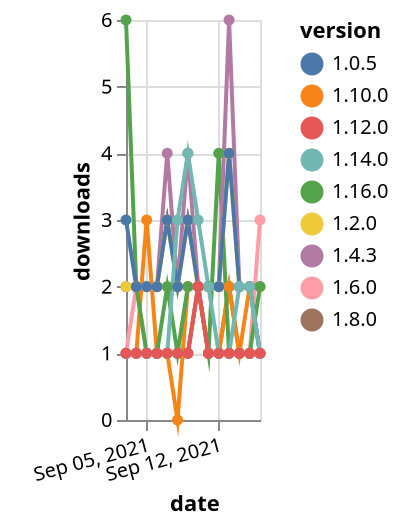 {"$schema": "https://vega.github.io/schema/vega-lite/v5.json", "description": "A simple bar chart with embedded data.", "data": {"values": [{"date": "2021-09-03", "total": 348, "delta": 1, "version": "1.6.0"}, {"date": "2021-09-04", "total": 350, "delta": 2, "version": "1.6.0"}, {"date": "2021-09-05", "total": 351, "delta": 1, "version": "1.6.0"}, {"date": "2021-09-06", "total": 352, "delta": 1, "version": "1.6.0"}, {"date": "2021-09-07", "total": 353, "delta": 1, "version": "1.6.0"}, {"date": "2021-09-08", "total": 354, "delta": 1, "version": "1.6.0"}, {"date": "2021-09-09", "total": 355, "delta": 1, "version": "1.6.0"}, {"date": "2021-09-10", "total": 357, "delta": 2, "version": "1.6.0"}, {"date": "2021-09-11", "total": 358, "delta": 1, "version": "1.6.0"}, {"date": "2021-09-12", "total": 359, "delta": 1, "version": "1.6.0"}, {"date": "2021-09-13", "total": 360, "delta": 1, "version": "1.6.0"}, {"date": "2021-09-14", "total": 361, "delta": 1, "version": "1.6.0"}, {"date": "2021-09-15", "total": 362, "delta": 1, "version": "1.6.0"}, {"date": "2021-09-16", "total": 365, "delta": 3, "version": "1.6.0"}, {"date": "2021-09-03", "total": 218, "delta": 1, "version": "1.8.0"}, {"date": "2021-09-04", "total": 219, "delta": 1, "version": "1.8.0"}, {"date": "2021-09-05", "total": 220, "delta": 1, "version": "1.8.0"}, {"date": "2021-09-06", "total": 221, "delta": 1, "version": "1.8.0"}, {"date": "2021-09-07", "total": 222, "delta": 1, "version": "1.8.0"}, {"date": "2021-09-08", "total": 223, "delta": 1, "version": "1.8.0"}, {"date": "2021-09-09", "total": 224, "delta": 1, "version": "1.8.0"}, {"date": "2021-09-10", "total": 226, "delta": 2, "version": "1.8.0"}, {"date": "2021-09-11", "total": 227, "delta": 1, "version": "1.8.0"}, {"date": "2021-09-12", "total": 228, "delta": 1, "version": "1.8.0"}, {"date": "2021-09-13", "total": 230, "delta": 2, "version": "1.8.0"}, {"date": "2021-09-14", "total": 231, "delta": 1, "version": "1.8.0"}, {"date": "2021-09-15", "total": 232, "delta": 1, "version": "1.8.0"}, {"date": "2021-09-16", "total": 233, "delta": 1, "version": "1.8.0"}, {"date": "2021-09-03", "total": 273, "delta": 1, "version": "1.10.0"}, {"date": "2021-09-04", "total": 274, "delta": 1, "version": "1.10.0"}, {"date": "2021-09-05", "total": 277, "delta": 3, "version": "1.10.0"}, {"date": "2021-09-06", "total": 278, "delta": 1, "version": "1.10.0"}, {"date": "2021-09-07", "total": 279, "delta": 1, "version": "1.10.0"}, {"date": "2021-09-08", "total": 279, "delta": 0, "version": "1.10.0"}, {"date": "2021-09-09", "total": 281, "delta": 2, "version": "1.10.0"}, {"date": "2021-09-10", "total": 283, "delta": 2, "version": "1.10.0"}, {"date": "2021-09-11", "total": 284, "delta": 1, "version": "1.10.0"}, {"date": "2021-09-12", "total": 285, "delta": 1, "version": "1.10.0"}, {"date": "2021-09-13", "total": 287, "delta": 2, "version": "1.10.0"}, {"date": "2021-09-14", "total": 288, "delta": 1, "version": "1.10.0"}, {"date": "2021-09-15", "total": 290, "delta": 2, "version": "1.10.0"}, {"date": "2021-09-16", "total": 292, "delta": 2, "version": "1.10.0"}, {"date": "2021-09-03", "total": 149, "delta": 6, "version": "1.16.0"}, {"date": "2021-09-04", "total": 151, "delta": 2, "version": "1.16.0"}, {"date": "2021-09-05", "total": 152, "delta": 1, "version": "1.16.0"}, {"date": "2021-09-06", "total": 153, "delta": 1, "version": "1.16.0"}, {"date": "2021-09-07", "total": 155, "delta": 2, "version": "1.16.0"}, {"date": "2021-09-08", "total": 156, "delta": 1, "version": "1.16.0"}, {"date": "2021-09-09", "total": 158, "delta": 2, "version": "1.16.0"}, {"date": "2021-09-10", "total": 160, "delta": 2, "version": "1.16.0"}, {"date": "2021-09-11", "total": 161, "delta": 1, "version": "1.16.0"}, {"date": "2021-09-12", "total": 165, "delta": 4, "version": "1.16.0"}, {"date": "2021-09-13", "total": 166, "delta": 1, "version": "1.16.0"}, {"date": "2021-09-14", "total": 167, "delta": 1, "version": "1.16.0"}, {"date": "2021-09-15", "total": 168, "delta": 1, "version": "1.16.0"}, {"date": "2021-09-16", "total": 170, "delta": 2, "version": "1.16.0"}, {"date": "2021-09-03", "total": 2604, "delta": 2, "version": "1.4.3"}, {"date": "2021-09-04", "total": 2606, "delta": 2, "version": "1.4.3"}, {"date": "2021-09-05", "total": 2608, "delta": 2, "version": "1.4.3"}, {"date": "2021-09-06", "total": 2610, "delta": 2, "version": "1.4.3"}, {"date": "2021-09-07", "total": 2614, "delta": 4, "version": "1.4.3"}, {"date": "2021-09-08", "total": 2616, "delta": 2, "version": "1.4.3"}, {"date": "2021-09-09", "total": 2620, "delta": 4, "version": "1.4.3"}, {"date": "2021-09-10", "total": 2622, "delta": 2, "version": "1.4.3"}, {"date": "2021-09-11", "total": 2624, "delta": 2, "version": "1.4.3"}, {"date": "2021-09-12", "total": 2626, "delta": 2, "version": "1.4.3"}, {"date": "2021-09-13", "total": 2632, "delta": 6, "version": "1.4.3"}, {"date": "2021-09-14", "total": 2634, "delta": 2, "version": "1.4.3"}, {"date": "2021-09-15", "total": 2636, "delta": 2, "version": "1.4.3"}, {"date": "2021-09-16", "total": 2637, "delta": 1, "version": "1.4.3"}, {"date": "2021-09-03", "total": 2627, "delta": 2, "version": "1.2.0"}, {"date": "2021-09-04", "total": 2629, "delta": 2, "version": "1.2.0"}, {"date": "2021-09-05", "total": 2631, "delta": 2, "version": "1.2.0"}, {"date": "2021-09-06", "total": 2633, "delta": 2, "version": "1.2.0"}, {"date": "2021-09-07", "total": 2636, "delta": 3, "version": "1.2.0"}, {"date": "2021-09-08", "total": 2638, "delta": 2, "version": "1.2.0"}, {"date": "2021-09-09", "total": 2641, "delta": 3, "version": "1.2.0"}, {"date": "2021-09-10", "total": 2643, "delta": 2, "version": "1.2.0"}, {"date": "2021-09-11", "total": 2645, "delta": 2, "version": "1.2.0"}, {"date": "2021-09-12", "total": 2647, "delta": 2, "version": "1.2.0"}, {"date": "2021-09-13", "total": 2651, "delta": 4, "version": "1.2.0"}, {"date": "2021-09-14", "total": 2653, "delta": 2, "version": "1.2.0"}, {"date": "2021-09-15", "total": 2655, "delta": 2, "version": "1.2.0"}, {"date": "2021-09-16", "total": 2656, "delta": 1, "version": "1.2.0"}, {"date": "2021-09-03", "total": 2620, "delta": 3, "version": "1.0.5"}, {"date": "2021-09-04", "total": 2622, "delta": 2, "version": "1.0.5"}, {"date": "2021-09-05", "total": 2624, "delta": 2, "version": "1.0.5"}, {"date": "2021-09-06", "total": 2626, "delta": 2, "version": "1.0.5"}, {"date": "2021-09-07", "total": 2629, "delta": 3, "version": "1.0.5"}, {"date": "2021-09-08", "total": 2631, "delta": 2, "version": "1.0.5"}, {"date": "2021-09-09", "total": 2634, "delta": 3, "version": "1.0.5"}, {"date": "2021-09-10", "total": 2636, "delta": 2, "version": "1.0.5"}, {"date": "2021-09-11", "total": 2638, "delta": 2, "version": "1.0.5"}, {"date": "2021-09-12", "total": 2640, "delta": 2, "version": "1.0.5"}, {"date": "2021-09-13", "total": 2644, "delta": 4, "version": "1.0.5"}, {"date": "2021-09-14", "total": 2646, "delta": 2, "version": "1.0.5"}, {"date": "2021-09-15", "total": 2648, "delta": 2, "version": "1.0.5"}, {"date": "2021-09-16", "total": 2649, "delta": 1, "version": "1.0.5"}, {"date": "2021-09-03", "total": 300, "delta": 1, "version": "1.14.0"}, {"date": "2021-09-04", "total": 301, "delta": 1, "version": "1.14.0"}, {"date": "2021-09-05", "total": 302, "delta": 1, "version": "1.14.0"}, {"date": "2021-09-06", "total": 303, "delta": 1, "version": "1.14.0"}, {"date": "2021-09-07", "total": 304, "delta": 1, "version": "1.14.0"}, {"date": "2021-09-08", "total": 307, "delta": 3, "version": "1.14.0"}, {"date": "2021-09-09", "total": 311, "delta": 4, "version": "1.14.0"}, {"date": "2021-09-10", "total": 314, "delta": 3, "version": "1.14.0"}, {"date": "2021-09-11", "total": 316, "delta": 2, "version": "1.14.0"}, {"date": "2021-09-12", "total": 317, "delta": 1, "version": "1.14.0"}, {"date": "2021-09-13", "total": 318, "delta": 1, "version": "1.14.0"}, {"date": "2021-09-14", "total": 320, "delta": 2, "version": "1.14.0"}, {"date": "2021-09-15", "total": 322, "delta": 2, "version": "1.14.0"}, {"date": "2021-09-16", "total": 323, "delta": 1, "version": "1.14.0"}, {"date": "2021-09-03", "total": 301, "delta": 1, "version": "1.12.0"}, {"date": "2021-09-04", "total": 302, "delta": 1, "version": "1.12.0"}, {"date": "2021-09-05", "total": 303, "delta": 1, "version": "1.12.0"}, {"date": "2021-09-06", "total": 304, "delta": 1, "version": "1.12.0"}, {"date": "2021-09-07", "total": 305, "delta": 1, "version": "1.12.0"}, {"date": "2021-09-08", "total": 306, "delta": 1, "version": "1.12.0"}, {"date": "2021-09-09", "total": 307, "delta": 1, "version": "1.12.0"}, {"date": "2021-09-10", "total": 309, "delta": 2, "version": "1.12.0"}, {"date": "2021-09-11", "total": 310, "delta": 1, "version": "1.12.0"}, {"date": "2021-09-12", "total": 311, "delta": 1, "version": "1.12.0"}, {"date": "2021-09-13", "total": 312, "delta": 1, "version": "1.12.0"}, {"date": "2021-09-14", "total": 313, "delta": 1, "version": "1.12.0"}, {"date": "2021-09-15", "total": 314, "delta": 1, "version": "1.12.0"}, {"date": "2021-09-16", "total": 315, "delta": 1, "version": "1.12.0"}]}, "width": "container", "mark": {"type": "line", "point": {"filled": true}}, "encoding": {"x": {"field": "date", "type": "temporal", "timeUnit": "yearmonthdate", "title": "date", "axis": {"labelAngle": -15}}, "y": {"field": "delta", "type": "quantitative", "title": "downloads"}, "color": {"field": "version", "type": "nominal"}, "tooltip": {"field": "delta"}}}